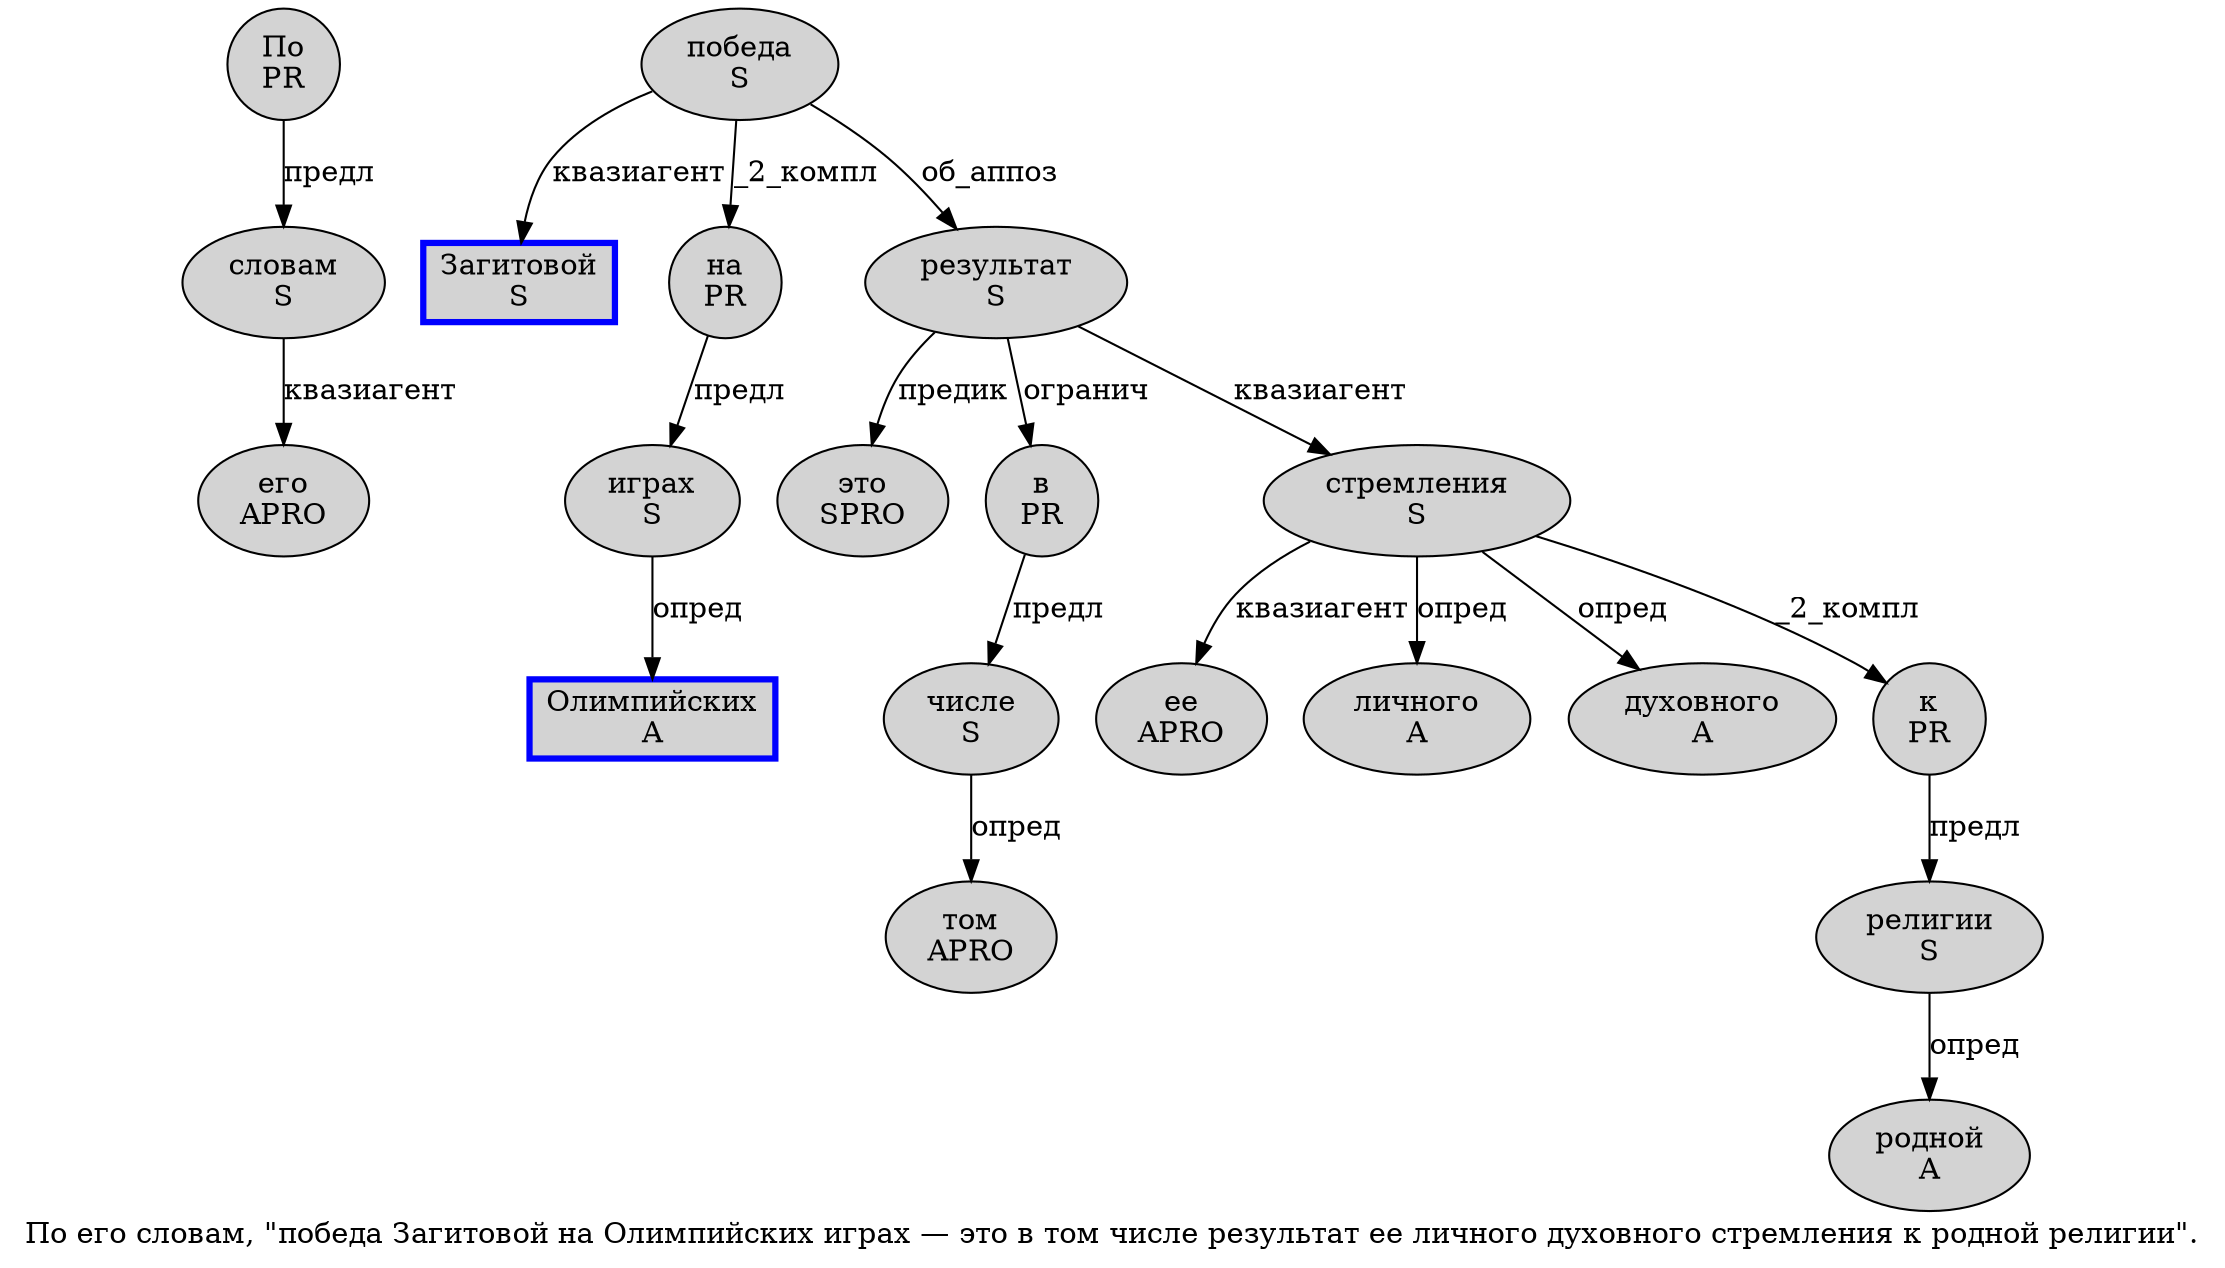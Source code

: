 digraph SENTENCE_1251 {
	graph [label="По его словам, \"победа Загитовой на Олимпийских играх — это в том числе результат ее личного духовного стремления к родной религии\"."]
	node [style=filled]
		0 [label="По
PR" color="" fillcolor=lightgray penwidth=1 shape=ellipse]
		1 [label="его
APRO" color="" fillcolor=lightgray penwidth=1 shape=ellipse]
		2 [label="словам
S" color="" fillcolor=lightgray penwidth=1 shape=ellipse]
		5 [label="победа
S" color="" fillcolor=lightgray penwidth=1 shape=ellipse]
		6 [label="Загитовой
S" color=blue fillcolor=lightgray penwidth=3 shape=box]
		7 [label="на
PR" color="" fillcolor=lightgray penwidth=1 shape=ellipse]
		8 [label="Олимпийских
A" color=blue fillcolor=lightgray penwidth=3 shape=box]
		9 [label="играх
S" color="" fillcolor=lightgray penwidth=1 shape=ellipse]
		11 [label="это
SPRO" color="" fillcolor=lightgray penwidth=1 shape=ellipse]
		12 [label="в
PR" color="" fillcolor=lightgray penwidth=1 shape=ellipse]
		13 [label="том
APRO" color="" fillcolor=lightgray penwidth=1 shape=ellipse]
		14 [label="числе
S" color="" fillcolor=lightgray penwidth=1 shape=ellipse]
		15 [label="результат
S" color="" fillcolor=lightgray penwidth=1 shape=ellipse]
		16 [label="ее
APRO" color="" fillcolor=lightgray penwidth=1 shape=ellipse]
		17 [label="личного
A" color="" fillcolor=lightgray penwidth=1 shape=ellipse]
		18 [label="духовного
A" color="" fillcolor=lightgray penwidth=1 shape=ellipse]
		19 [label="стремления
S" color="" fillcolor=lightgray penwidth=1 shape=ellipse]
		20 [label="к
PR" color="" fillcolor=lightgray penwidth=1 shape=ellipse]
		21 [label="родной
A" color="" fillcolor=lightgray penwidth=1 shape=ellipse]
		22 [label="религии
S" color="" fillcolor=lightgray penwidth=1 shape=ellipse]
			19 -> 16 [label="квазиагент"]
			19 -> 17 [label="опред"]
			19 -> 18 [label="опред"]
			19 -> 20 [label="_2_компл"]
			14 -> 13 [label="опред"]
			0 -> 2 [label="предл"]
			20 -> 22 [label="предл"]
			15 -> 11 [label="предик"]
			15 -> 12 [label="огранич"]
			15 -> 19 [label="квазиагент"]
			12 -> 14 [label="предл"]
			7 -> 9 [label="предл"]
			2 -> 1 [label="квазиагент"]
			5 -> 6 [label="квазиагент"]
			5 -> 7 [label="_2_компл"]
			5 -> 15 [label="об_аппоз"]
			9 -> 8 [label="опред"]
			22 -> 21 [label="опред"]
}